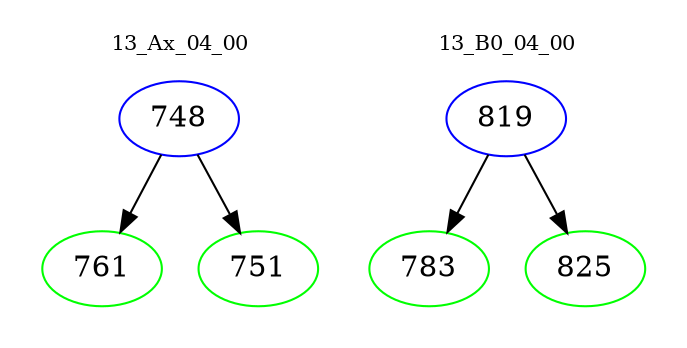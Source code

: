 digraph{
subgraph cluster_0 {
color = white
label = "13_Ax_04_00";
fontsize=10;
T0_748 [label="748", color="blue"]
T0_748 -> T0_761 [color="black"]
T0_761 [label="761", color="green"]
T0_748 -> T0_751 [color="black"]
T0_751 [label="751", color="green"]
}
subgraph cluster_1 {
color = white
label = "13_B0_04_00";
fontsize=10;
T1_819 [label="819", color="blue"]
T1_819 -> T1_783 [color="black"]
T1_783 [label="783", color="green"]
T1_819 -> T1_825 [color="black"]
T1_825 [label="825", color="green"]
}
}
